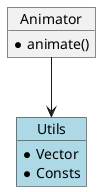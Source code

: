 @startuml Dependency_Root
' Image can be obtained from
' https://www.plantuml.com/plantuml/uml/SyfFKj2rKt3CoKnELR1Io4ZDoSa70000

' Write all modules here
object Animator {
    * animate()
}

object Utils #LightBlue {
    * Vector
    * Consts
}

' Write all dependencies here
' X --> Y means X depends on Y
Animator --> Utils

@enduml